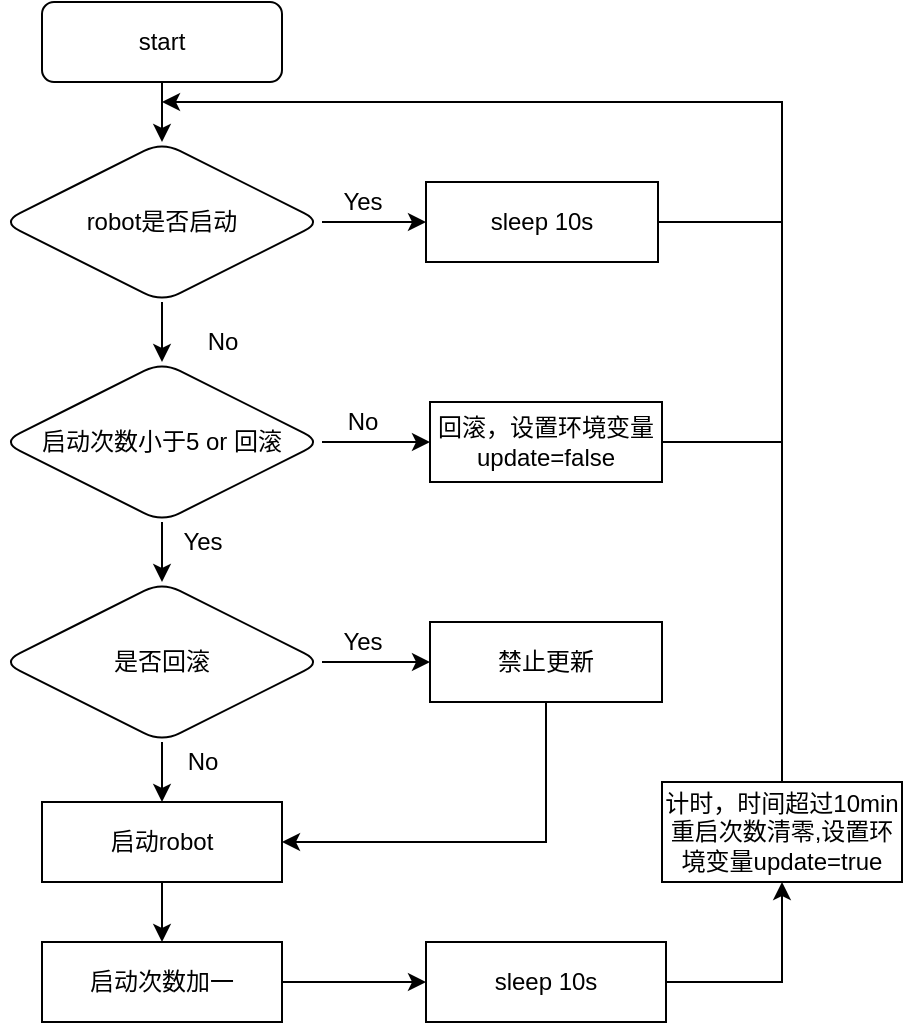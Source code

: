 <mxfile version="15.2.7" type="github">
  <diagram id="C5RBs43oDa-KdzZeNtuy" name="Page-1">
    <mxGraphModel dx="1422" dy="762" grid="1" gridSize="10" guides="1" tooltips="1" connect="1" arrows="1" fold="1" page="1" pageScale="1" pageWidth="827" pageHeight="1169" math="0" shadow="0">
      <root>
        <mxCell id="WIyWlLk6GJQsqaUBKTNV-0" />
        <mxCell id="WIyWlLk6GJQsqaUBKTNV-1" parent="WIyWlLk6GJQsqaUBKTNV-0" />
        <mxCell id="oXt7-eK3U-jaSbHWYgQf-13" value="" style="edgeStyle=orthogonalEdgeStyle;rounded=0;orthogonalLoop=1;jettySize=auto;html=1;entryX=0.5;entryY=0;entryDx=0;entryDy=0;" edge="1" parent="WIyWlLk6GJQsqaUBKTNV-1" source="WIyWlLk6GJQsqaUBKTNV-3" target="oXt7-eK3U-jaSbHWYgQf-14">
          <mxGeometry relative="1" as="geometry">
            <mxPoint x="220" y="140" as="targetPoint" />
          </mxGeometry>
        </mxCell>
        <mxCell id="WIyWlLk6GJQsqaUBKTNV-3" value="start" style="rounded=1;whiteSpace=wrap;html=1;fontSize=12;glass=0;strokeWidth=1;shadow=0;" parent="WIyWlLk6GJQsqaUBKTNV-1" vertex="1">
          <mxGeometry x="160" y="80" width="120" height="40" as="geometry" />
        </mxCell>
        <mxCell id="oXt7-eK3U-jaSbHWYgQf-46" value="" style="edgeStyle=orthogonalEdgeStyle;rounded=0;orthogonalLoop=1;jettySize=auto;html=1;" edge="1" parent="WIyWlLk6GJQsqaUBKTNV-1" source="oXt7-eK3U-jaSbHWYgQf-2" target="oXt7-eK3U-jaSbHWYgQf-21">
          <mxGeometry relative="1" as="geometry" />
        </mxCell>
        <mxCell id="oXt7-eK3U-jaSbHWYgQf-49" value="" style="edgeStyle=orthogonalEdgeStyle;rounded=0;orthogonalLoop=1;jettySize=auto;html=1;" edge="1" parent="WIyWlLk6GJQsqaUBKTNV-1" source="oXt7-eK3U-jaSbHWYgQf-2" target="oXt7-eK3U-jaSbHWYgQf-48">
          <mxGeometry relative="1" as="geometry" />
        </mxCell>
        <mxCell id="oXt7-eK3U-jaSbHWYgQf-2" value="启动次数小于5 or 回滚" style="rhombus;whiteSpace=wrap;html=1;rounded=1;shadow=0;strokeWidth=1;glass=0;" vertex="1" parent="WIyWlLk6GJQsqaUBKTNV-1">
          <mxGeometry x="140" y="260" width="160" height="80" as="geometry" />
        </mxCell>
        <mxCell id="oXt7-eK3U-jaSbHWYgQf-5" value="No" style="text;html=1;align=center;verticalAlign=middle;resizable=0;points=[];autosize=1;strokeColor=none;fillColor=none;" vertex="1" parent="WIyWlLk6GJQsqaUBKTNV-1">
          <mxGeometry x="305" y="280" width="30" height="20" as="geometry" />
        </mxCell>
        <mxCell id="oXt7-eK3U-jaSbHWYgQf-56" value="" style="edgeStyle=orthogonalEdgeStyle;rounded=0;orthogonalLoop=1;jettySize=auto;html=1;" edge="1" parent="WIyWlLk6GJQsqaUBKTNV-1" source="oXt7-eK3U-jaSbHWYgQf-8" target="oXt7-eK3U-jaSbHWYgQf-26">
          <mxGeometry relative="1" as="geometry" />
        </mxCell>
        <mxCell id="oXt7-eK3U-jaSbHWYgQf-8" value="启动robot" style="rounded=0;whiteSpace=wrap;html=1;" vertex="1" parent="WIyWlLk6GJQsqaUBKTNV-1">
          <mxGeometry x="160" y="480" width="120" height="40" as="geometry" />
        </mxCell>
        <mxCell id="oXt7-eK3U-jaSbHWYgQf-11" value="Yes" style="text;html=1;align=center;verticalAlign=middle;resizable=0;points=[];autosize=1;strokeColor=none;fillColor=none;" vertex="1" parent="WIyWlLk6GJQsqaUBKTNV-1">
          <mxGeometry x="220" y="340" width="40" height="20" as="geometry" />
        </mxCell>
        <mxCell id="oXt7-eK3U-jaSbHWYgQf-15" value="" style="edgeStyle=orthogonalEdgeStyle;rounded=0;orthogonalLoop=1;jettySize=auto;html=1;" edge="1" parent="WIyWlLk6GJQsqaUBKTNV-1" source="oXt7-eK3U-jaSbHWYgQf-14" target="oXt7-eK3U-jaSbHWYgQf-2">
          <mxGeometry relative="1" as="geometry" />
        </mxCell>
        <mxCell id="oXt7-eK3U-jaSbHWYgQf-65" value="" style="edgeStyle=orthogonalEdgeStyle;rounded=0;orthogonalLoop=1;jettySize=auto;html=1;" edge="1" parent="WIyWlLk6GJQsqaUBKTNV-1" source="oXt7-eK3U-jaSbHWYgQf-14" target="oXt7-eK3U-jaSbHWYgQf-63">
          <mxGeometry relative="1" as="geometry" />
        </mxCell>
        <mxCell id="oXt7-eK3U-jaSbHWYgQf-14" value="robot是否启动" style="rhombus;whiteSpace=wrap;html=1;rounded=1;shadow=0;strokeWidth=1;glass=0;" vertex="1" parent="WIyWlLk6GJQsqaUBKTNV-1">
          <mxGeometry x="140" y="150" width="160" height="80" as="geometry" />
        </mxCell>
        <mxCell id="oXt7-eK3U-jaSbHWYgQf-16" value="No" style="text;html=1;align=center;verticalAlign=middle;resizable=0;points=[];autosize=1;strokeColor=none;fillColor=none;" vertex="1" parent="WIyWlLk6GJQsqaUBKTNV-1">
          <mxGeometry x="235" y="240" width="30" height="20" as="geometry" />
        </mxCell>
        <mxCell id="oXt7-eK3U-jaSbHWYgQf-22" style="edgeStyle=orthogonalEdgeStyle;rounded=0;orthogonalLoop=1;jettySize=auto;html=1;exitX=1;exitY=0.5;exitDx=0;exitDy=0;" edge="1" parent="WIyWlLk6GJQsqaUBKTNV-1" source="oXt7-eK3U-jaSbHWYgQf-21">
          <mxGeometry relative="1" as="geometry">
            <mxPoint x="220" y="130" as="targetPoint" />
            <Array as="points">
              <mxPoint x="530" y="300" />
              <mxPoint x="530" y="130" />
            </Array>
          </mxGeometry>
        </mxCell>
        <mxCell id="oXt7-eK3U-jaSbHWYgQf-21" value="回滚，设置环境变量update=false" style="rounded=0;whiteSpace=wrap;html=1;" vertex="1" parent="WIyWlLk6GJQsqaUBKTNV-1">
          <mxGeometry x="354" y="280" width="116" height="40" as="geometry" />
        </mxCell>
        <mxCell id="oXt7-eK3U-jaSbHWYgQf-36" value="" style="edgeStyle=orthogonalEdgeStyle;rounded=0;orthogonalLoop=1;jettySize=auto;html=1;" edge="1" parent="WIyWlLk6GJQsqaUBKTNV-1" source="oXt7-eK3U-jaSbHWYgQf-26" target="oXt7-eK3U-jaSbHWYgQf-35">
          <mxGeometry relative="1" as="geometry" />
        </mxCell>
        <mxCell id="oXt7-eK3U-jaSbHWYgQf-26" value="启动次数加一" style="rounded=0;whiteSpace=wrap;html=1;" vertex="1" parent="WIyWlLk6GJQsqaUBKTNV-1">
          <mxGeometry x="160" y="550" width="120" height="40" as="geometry" />
        </mxCell>
        <mxCell id="oXt7-eK3U-jaSbHWYgQf-32" value="计时，时间超过10min重启次数清零,设置环境变量update=true" style="rounded=0;whiteSpace=wrap;html=1;" vertex="1" parent="WIyWlLk6GJQsqaUBKTNV-1">
          <mxGeometry x="470" y="470" width="120" height="50" as="geometry" />
        </mxCell>
        <mxCell id="oXt7-eK3U-jaSbHWYgQf-38" style="edgeStyle=orthogonalEdgeStyle;rounded=0;orthogonalLoop=1;jettySize=auto;html=1;exitX=1;exitY=0.5;exitDx=0;exitDy=0;entryX=0.5;entryY=1;entryDx=0;entryDy=0;" edge="1" parent="WIyWlLk6GJQsqaUBKTNV-1" source="oXt7-eK3U-jaSbHWYgQf-35" target="oXt7-eK3U-jaSbHWYgQf-32">
          <mxGeometry relative="1" as="geometry" />
        </mxCell>
        <mxCell id="oXt7-eK3U-jaSbHWYgQf-35" value="sleep 10s" style="rounded=0;whiteSpace=wrap;html=1;" vertex="1" parent="WIyWlLk6GJQsqaUBKTNV-1">
          <mxGeometry x="352" y="550" width="120" height="40" as="geometry" />
        </mxCell>
        <mxCell id="oXt7-eK3U-jaSbHWYgQf-41" value="" style="endArrow=none;html=1;exitX=0.5;exitY=0;exitDx=0;exitDy=0;" edge="1" parent="WIyWlLk6GJQsqaUBKTNV-1" source="oXt7-eK3U-jaSbHWYgQf-32">
          <mxGeometry width="50" height="50" relative="1" as="geometry">
            <mxPoint x="480" y="350" as="sourcePoint" />
            <mxPoint x="530" y="300" as="targetPoint" />
          </mxGeometry>
        </mxCell>
        <mxCell id="oXt7-eK3U-jaSbHWYgQf-43" value="" style="endArrow=none;html=1;exitX=1;exitY=0.5;exitDx=0;exitDy=0;" edge="1" parent="WIyWlLk6GJQsqaUBKTNV-1" source="oXt7-eK3U-jaSbHWYgQf-14">
          <mxGeometry width="50" height="50" relative="1" as="geometry">
            <mxPoint x="300" y="190" as="sourcePoint" />
            <mxPoint x="300" y="190" as="targetPoint" />
          </mxGeometry>
        </mxCell>
        <mxCell id="oXt7-eK3U-jaSbHWYgQf-44" value="Yes" style="text;html=1;align=center;verticalAlign=middle;resizable=0;points=[];autosize=1;strokeColor=none;fillColor=none;" vertex="1" parent="WIyWlLk6GJQsqaUBKTNV-1">
          <mxGeometry x="300" y="170" width="40" height="20" as="geometry" />
        </mxCell>
        <mxCell id="oXt7-eK3U-jaSbHWYgQf-55" style="edgeStyle=orthogonalEdgeStyle;rounded=0;orthogonalLoop=1;jettySize=auto;html=1;exitX=0.5;exitY=1;exitDx=0;exitDy=0;entryX=0.5;entryY=0;entryDx=0;entryDy=0;" edge="1" parent="WIyWlLk6GJQsqaUBKTNV-1" source="oXt7-eK3U-jaSbHWYgQf-48" target="oXt7-eK3U-jaSbHWYgQf-8">
          <mxGeometry relative="1" as="geometry">
            <mxPoint x="220" y="470" as="targetPoint" />
          </mxGeometry>
        </mxCell>
        <mxCell id="oXt7-eK3U-jaSbHWYgQf-58" value="" style="edgeStyle=orthogonalEdgeStyle;rounded=0;orthogonalLoop=1;jettySize=auto;html=1;" edge="1" parent="WIyWlLk6GJQsqaUBKTNV-1" source="oXt7-eK3U-jaSbHWYgQf-48" target="oXt7-eK3U-jaSbHWYgQf-57">
          <mxGeometry relative="1" as="geometry" />
        </mxCell>
        <mxCell id="oXt7-eK3U-jaSbHWYgQf-48" value="是否回滚" style="rhombus;whiteSpace=wrap;html=1;rounded=1;shadow=0;strokeWidth=1;glass=0;" vertex="1" parent="WIyWlLk6GJQsqaUBKTNV-1">
          <mxGeometry x="140" y="370" width="160" height="80" as="geometry" />
        </mxCell>
        <mxCell id="oXt7-eK3U-jaSbHWYgQf-59" style="edgeStyle=orthogonalEdgeStyle;rounded=0;orthogonalLoop=1;jettySize=auto;html=1;exitX=0.5;exitY=1;exitDx=0;exitDy=0;entryX=1;entryY=0.5;entryDx=0;entryDy=0;" edge="1" parent="WIyWlLk6GJQsqaUBKTNV-1" source="oXt7-eK3U-jaSbHWYgQf-57" target="oXt7-eK3U-jaSbHWYgQf-8">
          <mxGeometry relative="1" as="geometry" />
        </mxCell>
        <mxCell id="oXt7-eK3U-jaSbHWYgQf-57" value="禁止更新" style="rounded=0;whiteSpace=wrap;html=1;" vertex="1" parent="WIyWlLk6GJQsqaUBKTNV-1">
          <mxGeometry x="354" y="390" width="116" height="40" as="geometry" />
        </mxCell>
        <mxCell id="oXt7-eK3U-jaSbHWYgQf-60" value="Yes" style="text;html=1;align=center;verticalAlign=middle;resizable=0;points=[];autosize=1;strokeColor=none;fillColor=none;" vertex="1" parent="WIyWlLk6GJQsqaUBKTNV-1">
          <mxGeometry x="300" y="390" width="40" height="20" as="geometry" />
        </mxCell>
        <mxCell id="oXt7-eK3U-jaSbHWYgQf-62" value="No" style="text;html=1;align=center;verticalAlign=middle;resizable=0;points=[];autosize=1;strokeColor=none;fillColor=none;" vertex="1" parent="WIyWlLk6GJQsqaUBKTNV-1">
          <mxGeometry x="225" y="450" width="30" height="20" as="geometry" />
        </mxCell>
        <mxCell id="oXt7-eK3U-jaSbHWYgQf-63" value="sleep 10s" style="rounded=0;whiteSpace=wrap;html=1;" vertex="1" parent="WIyWlLk6GJQsqaUBKTNV-1">
          <mxGeometry x="352" y="170" width="116" height="40" as="geometry" />
        </mxCell>
        <mxCell id="oXt7-eK3U-jaSbHWYgQf-66" value="" style="endArrow=none;html=1;exitX=1;exitY=0.5;exitDx=0;exitDy=0;" edge="1" parent="WIyWlLk6GJQsqaUBKTNV-1" source="oXt7-eK3U-jaSbHWYgQf-63">
          <mxGeometry width="50" height="50" relative="1" as="geometry">
            <mxPoint x="490" y="240" as="sourcePoint" />
            <mxPoint x="530" y="190" as="targetPoint" />
          </mxGeometry>
        </mxCell>
      </root>
    </mxGraphModel>
  </diagram>
</mxfile>
